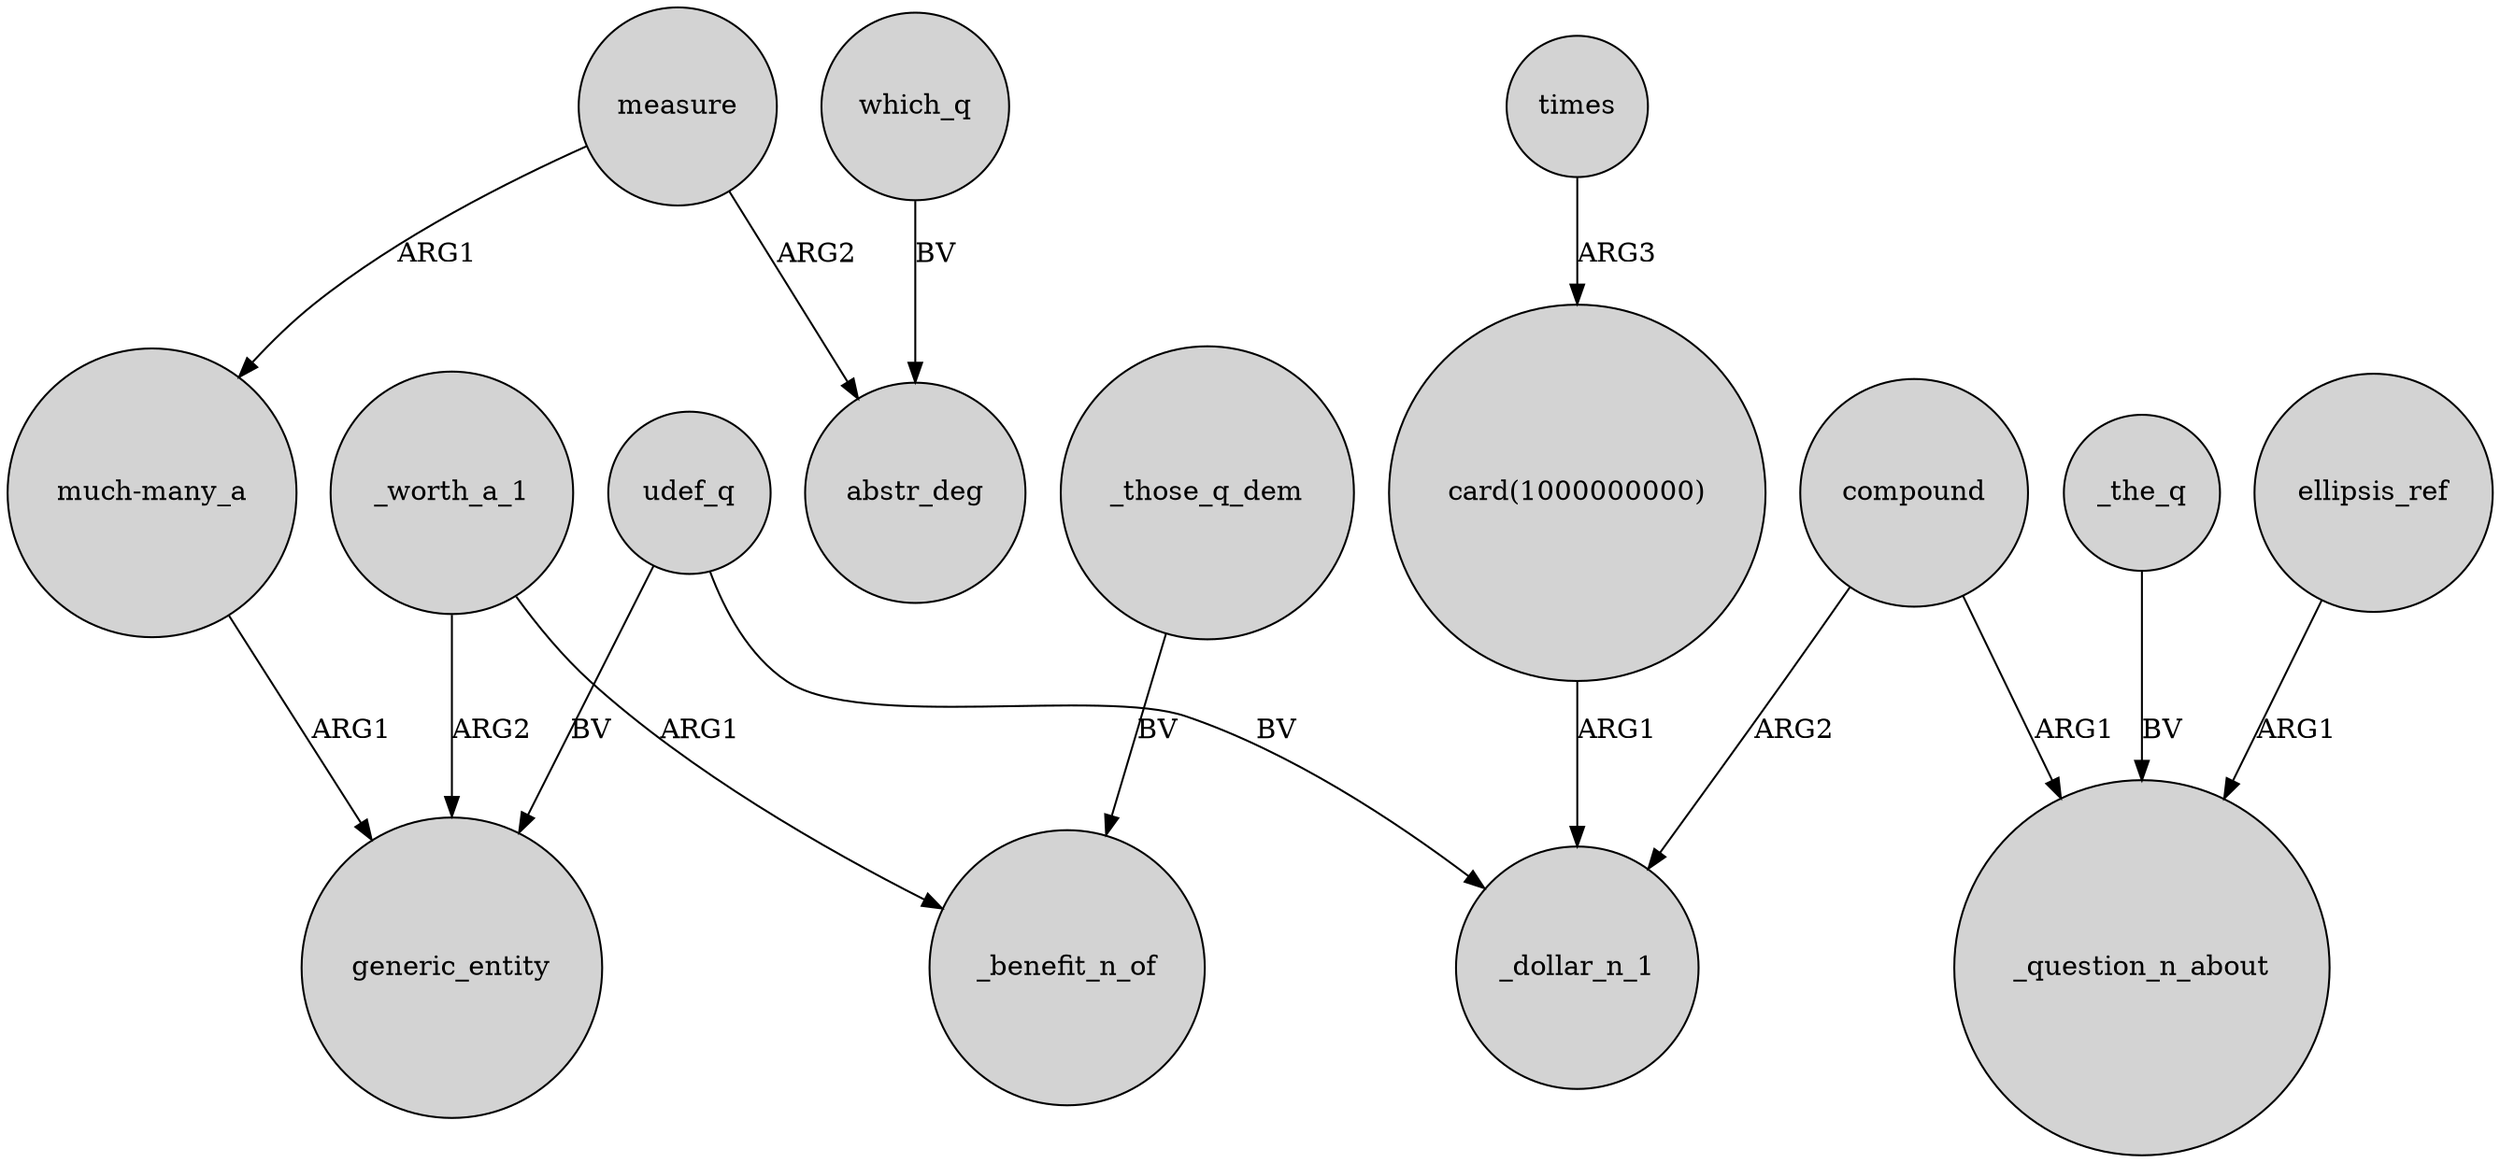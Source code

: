 digraph {
	node [shape=circle style=filled]
	measure -> abstr_deg [label=ARG2]
	_worth_a_1 -> _benefit_n_of [label=ARG1]
	_those_q_dem -> _benefit_n_of [label=BV]
	compound -> _question_n_about [label=ARG1]
	ellipsis_ref -> _question_n_about [label=ARG1]
	udef_q -> _dollar_n_1 [label=BV]
	udef_q -> generic_entity [label=BV]
	_worth_a_1 -> generic_entity [label=ARG2]
	"card(1000000000)" -> _dollar_n_1 [label=ARG1]
	measure -> "much-many_a" [label=ARG1]
	compound -> _dollar_n_1 [label=ARG2]
	which_q -> abstr_deg [label=BV]
	"much-many_a" -> generic_entity [label=ARG1]
	times -> "card(1000000000)" [label=ARG3]
	_the_q -> _question_n_about [label=BV]
}
